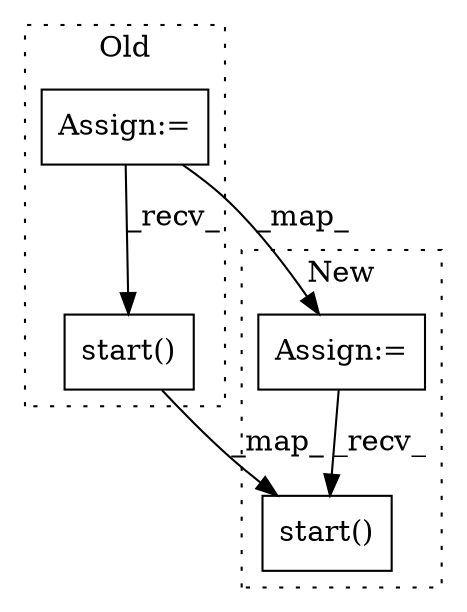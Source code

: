 digraph G {
subgraph cluster0 {
1 [label="start()" a="75" s="16681" l="20" shape="box"];
4 [label="Assign:=" a="68" s="16581" l="3" shape="box"];
label = "Old";
style="dotted";
}
subgraph cluster1 {
2 [label="start()" a="75" s="17341" l="20" shape="box"];
3 [label="Assign:=" a="68" s="17219" l="3" shape="box"];
label = "New";
style="dotted";
}
1 -> 2 [label="_map_"];
3 -> 2 [label="_recv_"];
4 -> 3 [label="_map_"];
4 -> 1 [label="_recv_"];
}